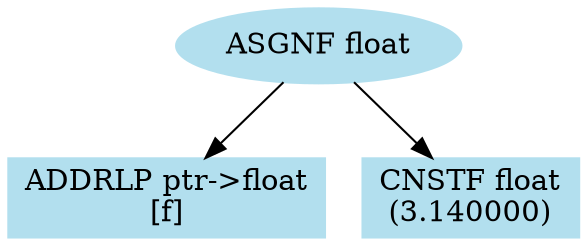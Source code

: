 ////////////////////////////////////////////////////////////////////////////////
// Generate the dot file for drawing semantic structure of statements

// File name: test.c
// Line number: 8
////////////////////////////////////////////////////////////////////////////////

digraph semantic_dag  {
    node [color=lightblue2, style=filled];

    v1 [label="ASGNF float"];
    v2 [label="ADDRLP ptr->float\n\[f\]", shape=box];
    v3 [label="CNSTF float\n\(3.140000\)", shape=box];
    v1 -> v2;
    v1 -> v3;

}
